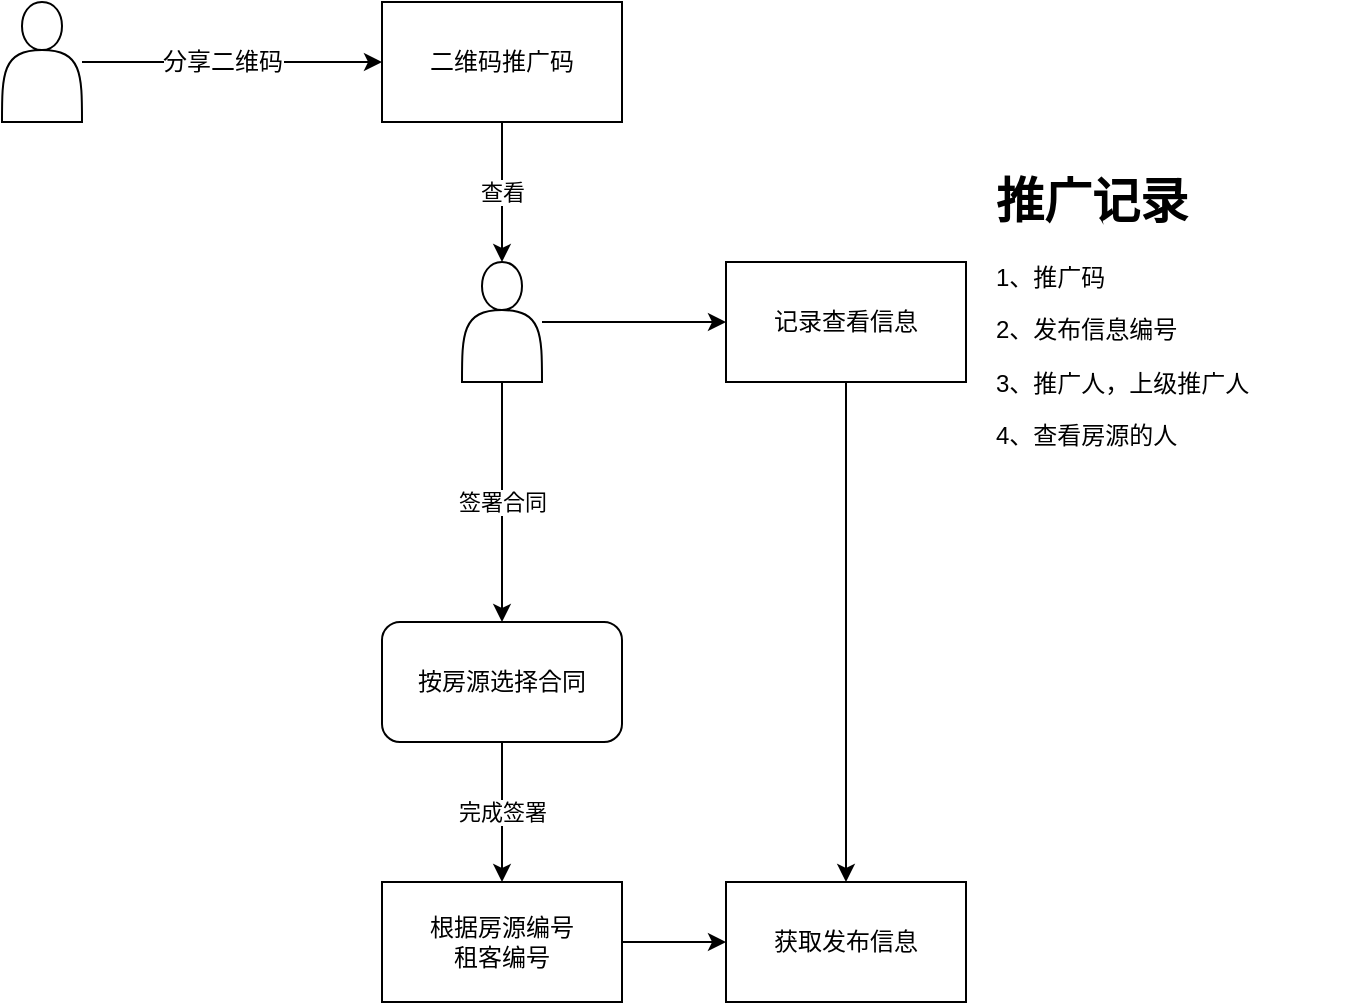 <mxfile version="12.3.0" type="github" pages="1">
  <diagram id="mHeGOHFLV_b5UkS1gVw_" name="Page-1">
    <mxGraphModel dx="1108" dy="450" grid="1" gridSize="10" guides="1" tooltips="1" connect="1" arrows="1" fold="1" page="1" pageScale="1" pageWidth="850" pageHeight="1100" math="0" shadow="0">
      <root>
        <mxCell id="0"/>
        <mxCell id="1" parent="0"/>
        <mxCell id="0p7bMCrHkjf7Dxu-zCUa-7" value="查看" style="edgeStyle=orthogonalEdgeStyle;rounded=0;orthogonalLoop=1;jettySize=auto;html=1;" edge="1" parent="1" source="0p7bMCrHkjf7Dxu-zCUa-1" target="0p7bMCrHkjf7Dxu-zCUa-6">
          <mxGeometry relative="1" as="geometry"/>
        </mxCell>
        <mxCell id="0p7bMCrHkjf7Dxu-zCUa-1" value="二维码推广码" style="rounded=0;whiteSpace=wrap;html=1;" vertex="1" parent="1">
          <mxGeometry x="280" y="80" width="120" height="60" as="geometry"/>
        </mxCell>
        <mxCell id="0p7bMCrHkjf7Dxu-zCUa-4" style="edgeStyle=orthogonalEdgeStyle;rounded=0;orthogonalLoop=1;jettySize=auto;html=1;entryX=0;entryY=0.5;entryDx=0;entryDy=0;" edge="1" parent="1" source="0p7bMCrHkjf7Dxu-zCUa-3" target="0p7bMCrHkjf7Dxu-zCUa-1">
          <mxGeometry relative="1" as="geometry"/>
        </mxCell>
        <mxCell id="0p7bMCrHkjf7Dxu-zCUa-5" value="分享二维码" style="text;html=1;align=center;verticalAlign=middle;resizable=0;points=[];;labelBackgroundColor=#ffffff;" vertex="1" connectable="0" parent="0p7bMCrHkjf7Dxu-zCUa-4">
          <mxGeometry x="0.236" y="-2" relative="1" as="geometry">
            <mxPoint x="-23" y="-2" as="offset"/>
          </mxGeometry>
        </mxCell>
        <mxCell id="0p7bMCrHkjf7Dxu-zCUa-3" value="" style="shape=actor;whiteSpace=wrap;html=1;" vertex="1" parent="1">
          <mxGeometry x="90" y="80" width="40" height="60" as="geometry"/>
        </mxCell>
        <mxCell id="0p7bMCrHkjf7Dxu-zCUa-11" value="签署合同" style="edgeStyle=orthogonalEdgeStyle;rounded=0;orthogonalLoop=1;jettySize=auto;html=1;" edge="1" parent="1" source="0p7bMCrHkjf7Dxu-zCUa-6" target="0p7bMCrHkjf7Dxu-zCUa-10">
          <mxGeometry relative="1" as="geometry"/>
        </mxCell>
        <mxCell id="0p7bMCrHkjf7Dxu-zCUa-16" style="edgeStyle=orthogonalEdgeStyle;rounded=0;orthogonalLoop=1;jettySize=auto;html=1;" edge="1" parent="1" source="0p7bMCrHkjf7Dxu-zCUa-6" target="0p7bMCrHkjf7Dxu-zCUa-8">
          <mxGeometry relative="1" as="geometry"/>
        </mxCell>
        <mxCell id="0p7bMCrHkjf7Dxu-zCUa-6" value="" style="shape=actor;whiteSpace=wrap;html=1;" vertex="1" parent="1">
          <mxGeometry x="320" y="210" width="40" height="60" as="geometry"/>
        </mxCell>
        <mxCell id="0p7bMCrHkjf7Dxu-zCUa-17" style="edgeStyle=orthogonalEdgeStyle;rounded=0;orthogonalLoop=1;jettySize=auto;html=1;exitX=0.5;exitY=1;exitDx=0;exitDy=0;entryX=0.5;entryY=0;entryDx=0;entryDy=0;" edge="1" parent="1" source="0p7bMCrHkjf7Dxu-zCUa-8" target="0p7bMCrHkjf7Dxu-zCUa-14">
          <mxGeometry relative="1" as="geometry"/>
        </mxCell>
        <mxCell id="0p7bMCrHkjf7Dxu-zCUa-8" value="记录查看信息" style="rounded=0;whiteSpace=wrap;html=1;" vertex="1" parent="1">
          <mxGeometry x="452" y="210" width="120" height="60" as="geometry"/>
        </mxCell>
        <mxCell id="0p7bMCrHkjf7Dxu-zCUa-9" value="&lt;h1&gt;推广记录&lt;/h1&gt;&lt;p&gt;1、推广码&lt;/p&gt;&lt;p&gt;2、发布信息编号&lt;/p&gt;&lt;p&gt;3、推广人，上级推广人&lt;/p&gt;&lt;p&gt;4、查看房源的人&lt;/p&gt;" style="text;html=1;strokeColor=none;fillColor=none;spacing=5;spacingTop=-20;whiteSpace=wrap;overflow=hidden;rounded=0;" vertex="1" parent="1">
          <mxGeometry x="582" y="160" width="190" height="150" as="geometry"/>
        </mxCell>
        <mxCell id="0p7bMCrHkjf7Dxu-zCUa-13" value="完成签署" style="edgeStyle=orthogonalEdgeStyle;rounded=0;orthogonalLoop=1;jettySize=auto;html=1;" edge="1" parent="1" source="0p7bMCrHkjf7Dxu-zCUa-10" target="0p7bMCrHkjf7Dxu-zCUa-12">
          <mxGeometry relative="1" as="geometry"/>
        </mxCell>
        <mxCell id="0p7bMCrHkjf7Dxu-zCUa-10" value="按房源选择合同" style="rounded=1;whiteSpace=wrap;html=1;" vertex="1" parent="1">
          <mxGeometry x="280" y="390" width="120" height="60" as="geometry"/>
        </mxCell>
        <mxCell id="0p7bMCrHkjf7Dxu-zCUa-15" style="edgeStyle=orthogonalEdgeStyle;rounded=0;orthogonalLoop=1;jettySize=auto;html=1;entryX=0;entryY=0.5;entryDx=0;entryDy=0;" edge="1" parent="1" source="0p7bMCrHkjf7Dxu-zCUa-12" target="0p7bMCrHkjf7Dxu-zCUa-14">
          <mxGeometry relative="1" as="geometry"/>
        </mxCell>
        <mxCell id="0p7bMCrHkjf7Dxu-zCUa-12" value="根据房源编号&lt;br&gt;租客编号" style="rounded=0;whiteSpace=wrap;html=1;" vertex="1" parent="1">
          <mxGeometry x="280" y="520" width="120" height="60" as="geometry"/>
        </mxCell>
        <mxCell id="0p7bMCrHkjf7Dxu-zCUa-14" value="获取发布信息" style="rounded=0;whiteSpace=wrap;html=1;" vertex="1" parent="1">
          <mxGeometry x="452" y="520" width="120" height="60" as="geometry"/>
        </mxCell>
      </root>
    </mxGraphModel>
  </diagram>
</mxfile>
